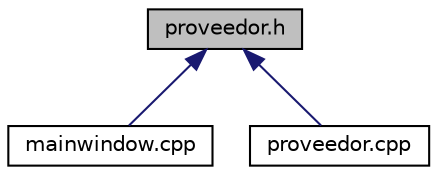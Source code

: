 digraph "proveedor.h"
{
 // LATEX_PDF_SIZE
  edge [fontname="Helvetica",fontsize="10",labelfontname="Helvetica",labelfontsize="10"];
  node [fontname="Helvetica",fontsize="10",shape=record];
  Node1 [label="proveedor.h",height=0.2,width=0.4,color="black", fillcolor="grey75", style="filled", fontcolor="black",tooltip="Definición de la clase Proveedor."];
  Node1 -> Node2 [dir="back",color="midnightblue",fontsize="10",style="solid",fontname="Helvetica"];
  Node2 [label="mainwindow.cpp",height=0.2,width=0.4,color="black", fillcolor="white", style="filled",URL="$mainwindow_8cpp.html",tooltip="Implementación de la clase MainWindow."];
  Node1 -> Node3 [dir="back",color="midnightblue",fontsize="10",style="solid",fontname="Helvetica"];
  Node3 [label="proveedor.cpp",height=0.2,width=0.4,color="black", fillcolor="white", style="filled",URL="$proveedor_8cpp.html",tooltip="Implementación de la clase Proveedor."];
}
